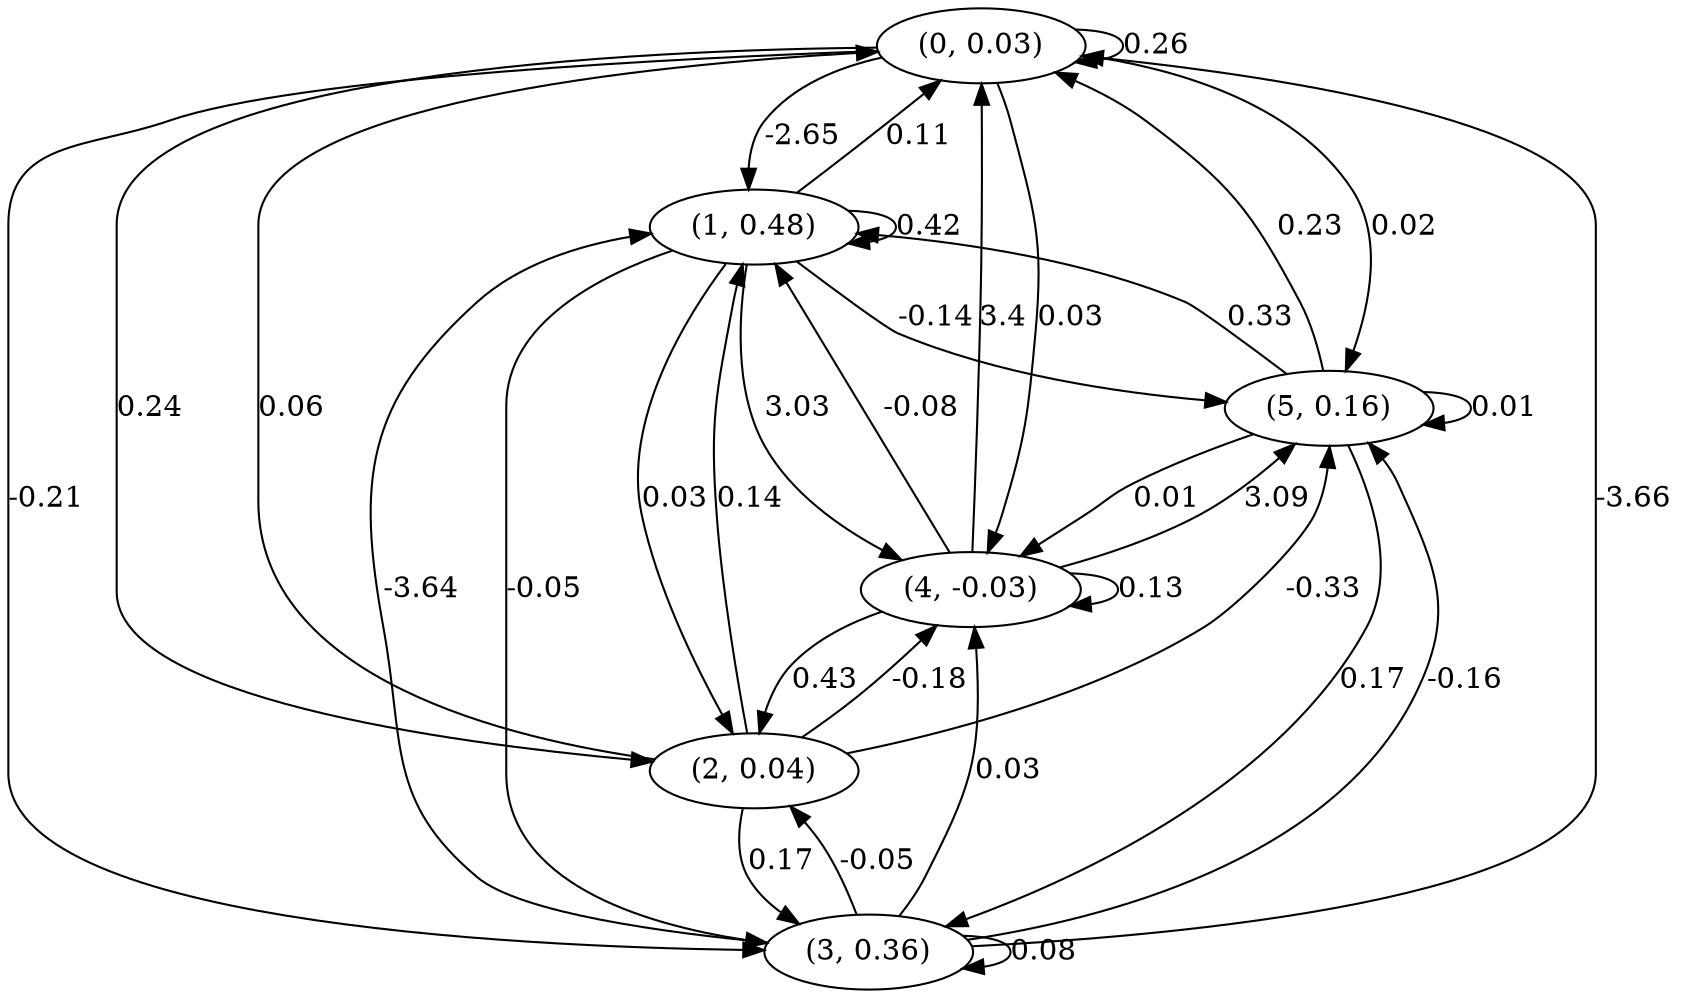 digraph {
    0 [ label = "(0, 0.03)" ]
    1 [ label = "(1, 0.48)" ]
    2 [ label = "(2, 0.04)" ]
    3 [ label = "(3, 0.36)" ]
    4 [ label = "(4, -0.03)" ]
    5 [ label = "(5, 0.16)" ]
    0 -> 0 [ label = "0.26" ]
    1 -> 1 [ label = "0.42" ]
    3 -> 3 [ label = "0.08" ]
    4 -> 4 [ label = "0.13" ]
    5 -> 5 [ label = "0.01" ]
    1 -> 0 [ label = "0.11" ]
    2 -> 0 [ label = "0.06" ]
    3 -> 0 [ label = "-3.66" ]
    4 -> 0 [ label = "3.4" ]
    5 -> 0 [ label = "0.23" ]
    0 -> 1 [ label = "-2.65" ]
    2 -> 1 [ label = "0.14" ]
    3 -> 1 [ label = "-3.64" ]
    4 -> 1 [ label = "-0.08" ]
    5 -> 1 [ label = "0.33" ]
    0 -> 2 [ label = "0.24" ]
    1 -> 2 [ label = "0.03" ]
    3 -> 2 [ label = "-0.05" ]
    4 -> 2 [ label = "0.43" ]
    0 -> 3 [ label = "-0.21" ]
    1 -> 3 [ label = "-0.05" ]
    2 -> 3 [ label = "0.17" ]
    5 -> 3 [ label = "0.17" ]
    0 -> 4 [ label = "0.03" ]
    1 -> 4 [ label = "3.03" ]
    2 -> 4 [ label = "-0.18" ]
    3 -> 4 [ label = "0.03" ]
    5 -> 4 [ label = "0.01" ]
    0 -> 5 [ label = "0.02" ]
    1 -> 5 [ label = "-0.14" ]
    2 -> 5 [ label = "-0.33" ]
    3 -> 5 [ label = "-0.16" ]
    4 -> 5 [ label = "3.09" ]
}

